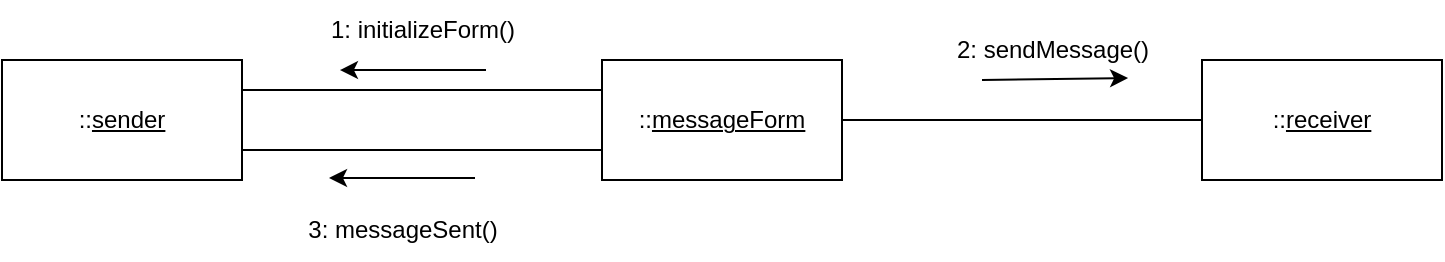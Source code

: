 <mxfile version="24.7.16">
  <diagram name="Page-1" id="LYyhWZZDS07LQsUjUFzu">
    <mxGraphModel dx="880" dy="426" grid="1" gridSize="10" guides="1" tooltips="1" connect="1" arrows="1" fold="1" page="1" pageScale="1" pageWidth="1100" pageHeight="850" math="0" shadow="0">
      <root>
        <mxCell id="0" />
        <mxCell id="1" parent="0" />
        <mxCell id="54Czj8qAaHH7oaApMbjQ-1" value="::&lt;u&gt;sender&lt;/u&gt;" style="rounded=0;whiteSpace=wrap;html=1;" vertex="1" parent="1">
          <mxGeometry x="100" y="220" width="120" height="60" as="geometry" />
        </mxCell>
        <mxCell id="54Czj8qAaHH7oaApMbjQ-2" value="::&lt;u&gt;receiver&lt;/u&gt;" style="rounded=0;whiteSpace=wrap;html=1;" vertex="1" parent="1">
          <mxGeometry x="700" y="220" width="120" height="60" as="geometry" />
        </mxCell>
        <mxCell id="54Czj8qAaHH7oaApMbjQ-3" value="::&lt;u&gt;messageForm&lt;/u&gt;" style="rounded=0;whiteSpace=wrap;html=1;" vertex="1" parent="1">
          <mxGeometry x="400" y="220" width="120" height="60" as="geometry" />
        </mxCell>
        <mxCell id="54Czj8qAaHH7oaApMbjQ-4" value="" style="endArrow=none;html=1;rounded=0;entryX=1;entryY=0.25;entryDx=0;entryDy=0;exitX=0;exitY=0.25;exitDx=0;exitDy=0;" edge="1" parent="1" source="54Czj8qAaHH7oaApMbjQ-3" target="54Czj8qAaHH7oaApMbjQ-1">
          <mxGeometry width="50" height="50" relative="1" as="geometry">
            <mxPoint x="430" y="250" as="sourcePoint" />
            <mxPoint x="480" y="200" as="targetPoint" />
          </mxGeometry>
        </mxCell>
        <mxCell id="54Czj8qAaHH7oaApMbjQ-5" value="" style="endArrow=none;html=1;rounded=0;entryX=1;entryY=0.75;entryDx=0;entryDy=0;exitX=0;exitY=0.75;exitDx=0;exitDy=0;" edge="1" parent="1" source="54Czj8qAaHH7oaApMbjQ-3" target="54Czj8qAaHH7oaApMbjQ-1">
          <mxGeometry width="50" height="50" relative="1" as="geometry">
            <mxPoint x="430" y="250" as="sourcePoint" />
            <mxPoint x="480" y="200" as="targetPoint" />
          </mxGeometry>
        </mxCell>
        <mxCell id="54Czj8qAaHH7oaApMbjQ-8" value="" style="endArrow=none;html=1;rounded=0;entryX=1;entryY=0.5;entryDx=0;entryDy=0;exitX=0;exitY=0.5;exitDx=0;exitDy=0;" edge="1" parent="1" source="54Czj8qAaHH7oaApMbjQ-2" target="54Czj8qAaHH7oaApMbjQ-3">
          <mxGeometry width="50" height="50" relative="1" as="geometry">
            <mxPoint x="430" y="250" as="sourcePoint" />
            <mxPoint x="480" y="200" as="targetPoint" />
          </mxGeometry>
        </mxCell>
        <mxCell id="54Czj8qAaHH7oaApMbjQ-9" value="1: initializeForm()" style="text;html=1;align=center;verticalAlign=middle;resizable=0;points=[];autosize=1;strokeColor=none;fillColor=none;" vertex="1" parent="1">
          <mxGeometry x="250" y="190" width="120" height="30" as="geometry" />
        </mxCell>
        <mxCell id="54Czj8qAaHH7oaApMbjQ-10" value="" style="endArrow=classic;html=1;rounded=0;entryX=0.158;entryY=1.167;entryDx=0;entryDy=0;entryPerimeter=0;" edge="1" parent="1" target="54Czj8qAaHH7oaApMbjQ-9">
          <mxGeometry width="50" height="50" relative="1" as="geometry">
            <mxPoint x="342" y="225" as="sourcePoint" />
            <mxPoint x="480" y="200" as="targetPoint" />
          </mxGeometry>
        </mxCell>
        <mxCell id="54Czj8qAaHH7oaApMbjQ-11" value="2: sendMessage()" style="text;html=1;align=center;verticalAlign=middle;resizable=0;points=[];autosize=1;strokeColor=none;fillColor=none;" vertex="1" parent="1">
          <mxGeometry x="565" y="200" width="120" height="30" as="geometry" />
        </mxCell>
        <mxCell id="54Czj8qAaHH7oaApMbjQ-12" value="3: messageSent()" style="text;html=1;align=center;verticalAlign=middle;resizable=0;points=[];autosize=1;strokeColor=none;fillColor=none;" vertex="1" parent="1">
          <mxGeometry x="240" y="290" width="120" height="30" as="geometry" />
        </mxCell>
        <mxCell id="54Czj8qAaHH7oaApMbjQ-13" value="" style="endArrow=classic;html=1;rounded=0;entryX=0.158;entryY=1.167;entryDx=0;entryDy=0;entryPerimeter=0;" edge="1" parent="1">
          <mxGeometry width="50" height="50" relative="1" as="geometry">
            <mxPoint x="336.5" y="279" as="sourcePoint" />
            <mxPoint x="263.5" y="279" as="targetPoint" />
          </mxGeometry>
        </mxCell>
        <mxCell id="54Czj8qAaHH7oaApMbjQ-14" value="" style="endArrow=classic;html=1;rounded=0;entryX=0.817;entryY=0.967;entryDx=0;entryDy=0;entryPerimeter=0;" edge="1" parent="1" target="54Czj8qAaHH7oaApMbjQ-11">
          <mxGeometry width="50" height="50" relative="1" as="geometry">
            <mxPoint x="590" y="230" as="sourcePoint" />
            <mxPoint x="647.04" y="232.01" as="targetPoint" />
          </mxGeometry>
        </mxCell>
      </root>
    </mxGraphModel>
  </diagram>
</mxfile>
